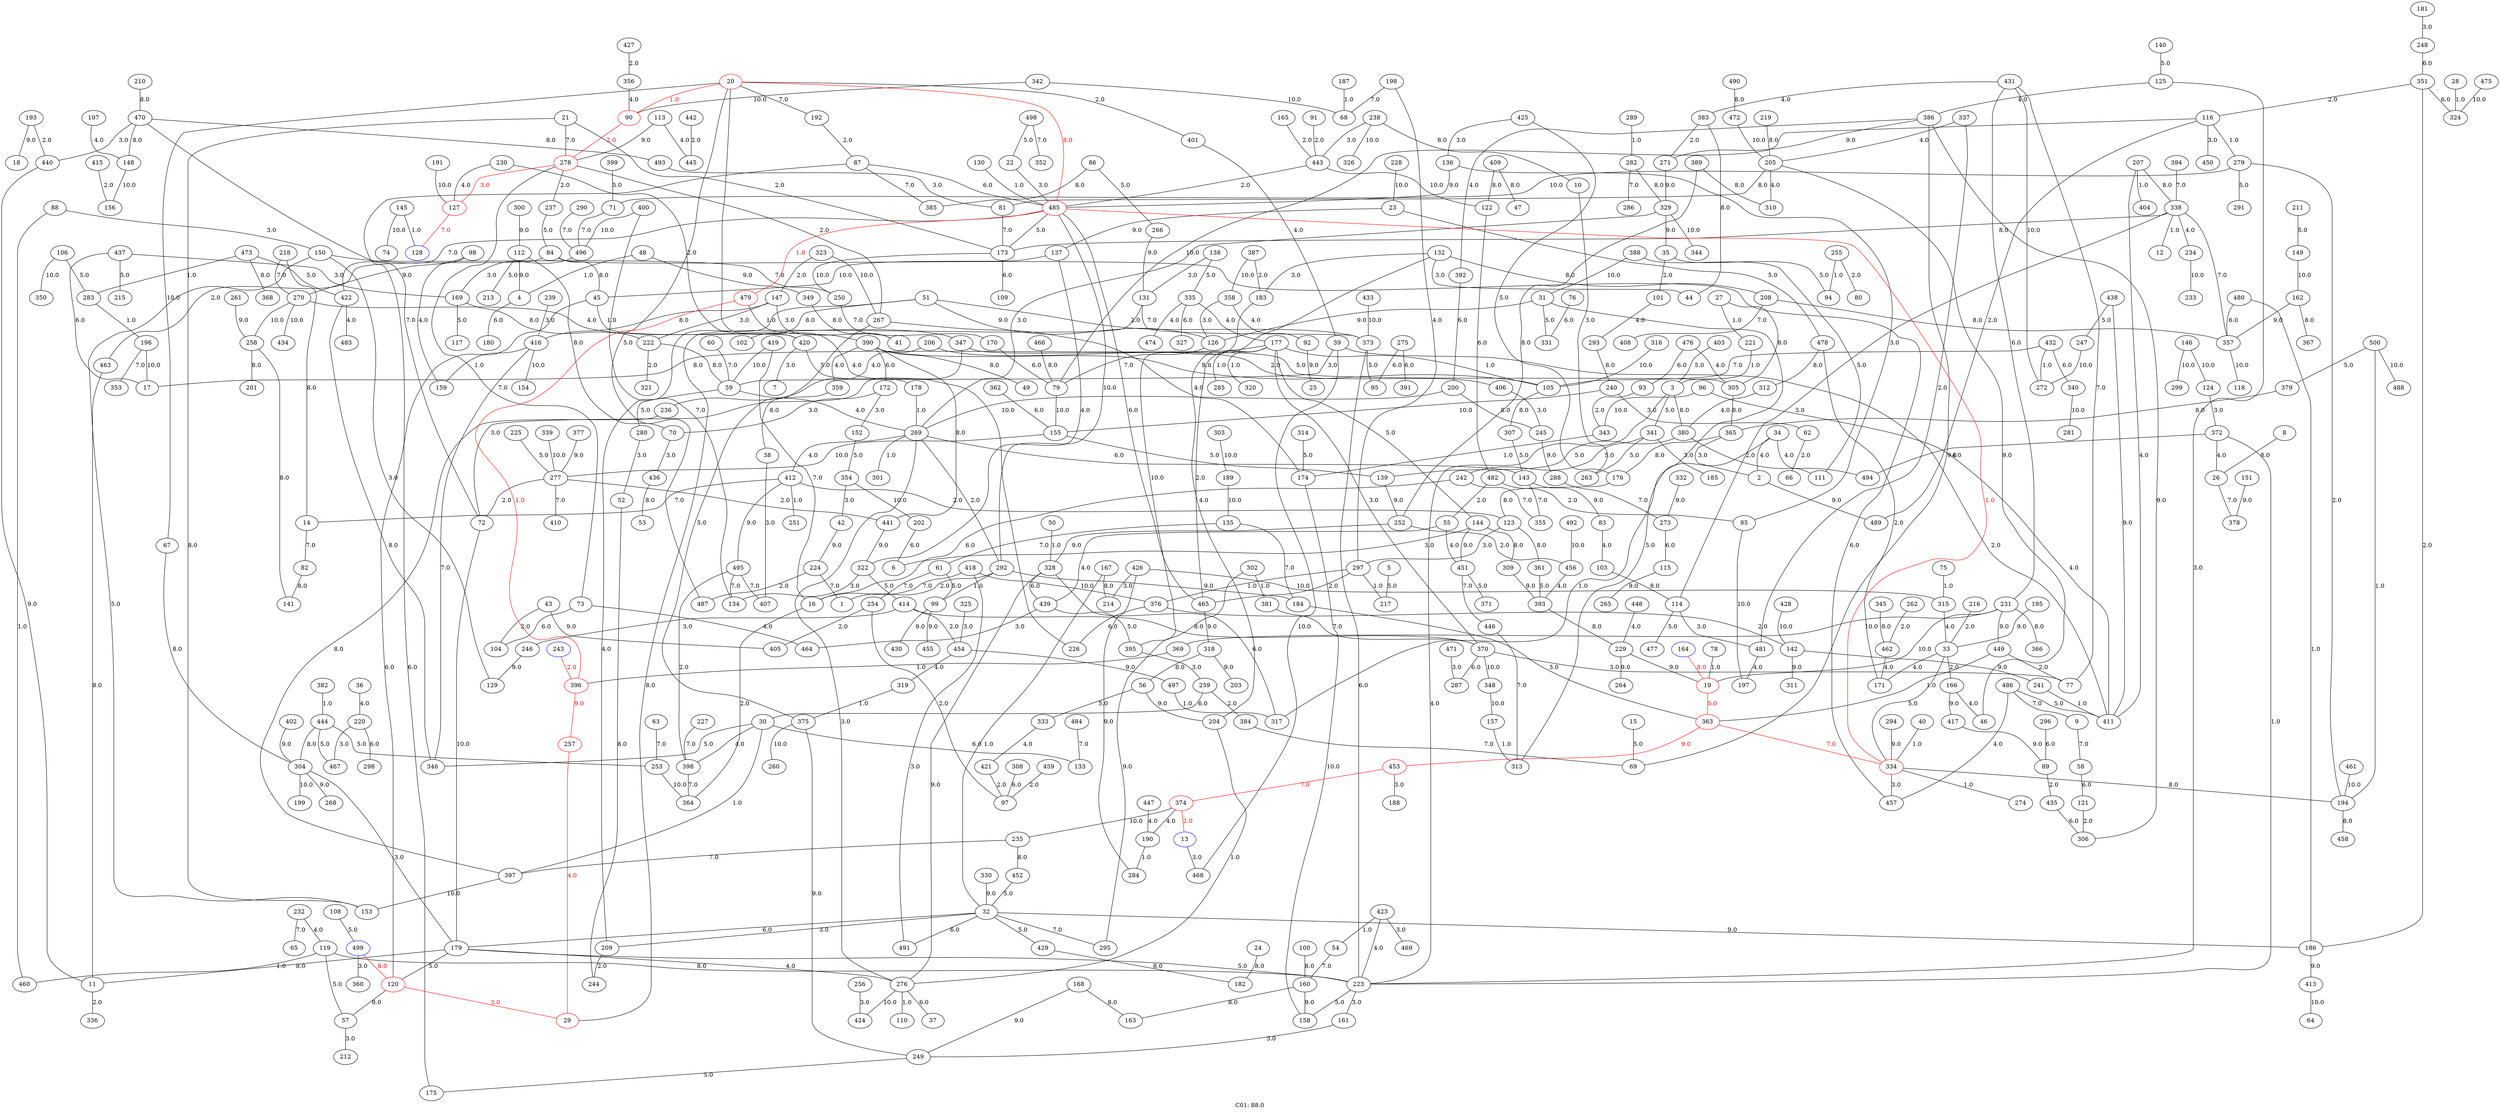 strict graph G {
  label="C01: 88.0";
  1 [ ];
  2 [ ];
  3 [ ];
  4 [ ];
  5 [ ];
  6 [ ];
  7 [ ];
  8 [ ];
  9 [ ];
  10 [ ];
  11 [ ];
  12 [ ];
  13 [ color="blue" ];
  14 [ ];
  15 [ ];
  16 [ ];
  17 [ ];
  18 [ ];
  19 [ color="red" ];
  20 [ color="red" ];
  21 [ ];
  22 [ ];
  23 [ ];
  24 [ ];
  25 [ ];
  26 [ ];
  27 [ ];
  28 [ ];
  29 [ color="red" ];
  30 [ ];
  31 [ ];
  32 [ ];
  33 [ ];
  34 [ ];
  35 [ ];
  36 [ ];
  37 [ ];
  38 [ ];
  39 [ ];
  40 [ ];
  41 [ ];
  42 [ ];
  43 [ ];
  44 [ ];
  45 [ ];
  46 [ ];
  47 [ ];
  48 [ ];
  49 [ ];
  50 [ ];
  51 [ ];
  52 [ ];
  53 [ ];
  54 [ ];
  55 [ ];
  56 [ ];
  57 [ ];
  58 [ ];
  59 [ ];
  60 [ ];
  61 [ ];
  62 [ ];
  63 [ ];
  64 [ ];
  65 [ ];
  66 [ ];
  67 [ ];
  68 [ ];
  69 [ ];
  70 [ ];
  71 [ ];
  72 [ ];
  73 [ ];
  74 [ ];
  75 [ ];
  76 [ ];
  77 [ ];
  78 [ ];
  79 [ ];
  80 [ ];
  81 [ ];
  82 [ ];
  83 [ ];
  84 [ ];
  85 [ ];
  86 [ ];
  87 [ ];
  88 [ ];
  89 [ ];
  90 [ color="red" ];
  91 [ ];
  92 [ ];
  93 [ ];
  94 [ ];
  95 [ ];
  96 [ ];
  97 [ ];
  98 [ ];
  99 [ ];
  100 [ ];
  101 [ ];
  102 [ ];
  103 [ ];
  104 [ ];
  105 [ ];
  106 [ ];
  107 [ ];
  108 [ ];
  109 [ ];
  110 [ ];
  111 [ ];
  112 [ ];
  113 [ ];
  114 [ ];
  115 [ ];
  116 [ ];
  117 [ ];
  118 [ ];
  119 [ ];
  120 [ color="red" ];
  121 [ ];
  122 [ ];
  123 [ ];
  124 [ ];
  125 [ ];
  126 [ ];
  127 [ color="red" ];
  128 [ color="blue" ];
  129 [ ];
  130 [ ];
  131 [ ];
  132 [ ];
  133 [ ];
  134 [ ];
  135 [ ];
  136 [ ];
  137 [ ];
  138 [ ];
  139 [ ];
  140 [ ];
  141 [ ];
  142 [ ];
  143 [ ];
  144 [ ];
  145 [ ];
  146 [ ];
  147 [ ];
  148 [ ];
  149 [ ];
  150 [ ];
  151 [ ];
  152 [ ];
  153 [ ];
  154 [ ];
  155 [ ];
  156 [ ];
  157 [ ];
  158 [ ];
  159 [ ];
  160 [ ];
  161 [ ];
  162 [ ];
  163 [ ];
  164 [ color="blue" ];
  165 [ ];
  166 [ ];
  167 [ ];
  168 [ ];
  169 [ ];
  170 [ ];
  171 [ ];
  172 [ ];
  173 [ ];
  174 [ ];
  175 [ ];
  176 [ ];
  177 [ ];
  178 [ ];
  179 [ ];
  180 [ ];
  181 [ ];
  182 [ ];
  183 [ ];
  184 [ ];
  185 [ ];
  186 [ ];
  187 [ ];
  188 [ ];
  189 [ ];
  190 [ ];
  191 [ ];
  192 [ ];
  193 [ ];
  194 [ ];
  195 [ ];
  196 [ ];
  197 [ ];
  198 [ ];
  199 [ ];
  200 [ ];
  201 [ ];
  202 [ ];
  203 [ ];
  204 [ ];
  205 [ ];
  206 [ ];
  207 [ ];
  208 [ ];
  209 [ ];
  210 [ ];
  211 [ ];
  212 [ ];
  213 [ ];
  214 [ ];
  215 [ ];
  216 [ ];
  217 [ ];
  218 [ ];
  219 [ ];
  220 [ ];
  221 [ ];
  222 [ ];
  223 [ ];
  224 [ ];
  225 [ ];
  226 [ ];
  227 [ ];
  228 [ ];
  229 [ ];
  230 [ ];
  231 [ ];
  232 [ ];
  233 [ ];
  234 [ ];
  235 [ ];
  236 [ ];
  237 [ ];
  238 [ ];
  239 [ ];
  240 [ ];
  241 [ ];
  242 [ ];
  243 [ color="blue" ];
  244 [ ];
  245 [ ];
  246 [ ];
  247 [ ];
  248 [ ];
  249 [ ];
  250 [ ];
  251 [ ];
  252 [ ];
  253 [ ];
  254 [ ];
  255 [ ];
  256 [ ];
  257 [ color="red" ];
  258 [ ];
  259 [ ];
  260 [ ];
  261 [ ];
  262 [ ];
  263 [ ];
  264 [ ];
  265 [ ];
  266 [ ];
  267 [ ];
  268 [ ];
  269 [ ];
  270 [ ];
  271 [ ];
  272 [ ];
  273 [ ];
  274 [ ];
  275 [ ];
  276 [ ];
  277 [ ];
  278 [ color="red" ];
  279 [ ];
  280 [ ];
  281 [ ];
  282 [ ];
  283 [ ];
  284 [ ];
  285 [ ];
  286 [ ];
  287 [ ];
  288 [ ];
  289 [ ];
  290 [ ];
  291 [ ];
  292 [ ];
  293 [ ];
  294 [ ];
  295 [ ];
  296 [ ];
  297 [ ];
  298 [ ];
  299 [ ];
  300 [ ];
  301 [ ];
  302 [ ];
  303 [ ];
  304 [ ];
  305 [ ];
  306 [ ];
  307 [ ];
  308 [ ];
  309 [ ];
  310 [ ];
  311 [ ];
  312 [ ];
  313 [ ];
  314 [ ];
  315 [ ];
  316 [ ];
  317 [ ];
  318 [ ];
  319 [ ];
  320 [ ];
  321 [ ];
  322 [ ];
  323 [ ];
  324 [ ];
  325 [ ];
  326 [ ];
  327 [ ];
  328 [ ];
  329 [ ];
  330 [ ];
  331 [ ];
  332 [ ];
  333 [ ];
  334 [ color="red" ];
  335 [ ];
  336 [ ];
  337 [ ];
  338 [ ];
  339 [ ];
  340 [ ];
  341 [ ];
  342 [ ];
  343 [ ];
  344 [ ];
  345 [ ];
  346 [ ];
  347 [ ];
  348 [ ];
  349 [ ];
  350 [ ];
  351 [ ];
  352 [ ];
  353 [ ];
  354 [ ];
  355 [ ];
  356 [ ];
  357 [ ];
  358 [ ];
  359 [ ];
  360 [ ];
  361 [ ];
  362 [ ];
  363 [ color="red" ];
  364 [ ];
  365 [ ];
  366 [ ];
  367 [ ];
  368 [ ];
  369 [ ];
  370 [ ];
  371 [ ];
  372 [ ];
  373 [ ];
  374 [ color="red" ];
  375 [ ];
  376 [ ];
  377 [ ];
  378 [ ];
  379 [ ];
  380 [ ];
  381 [ ];
  382 [ ];
  383 [ ];
  384 [ ];
  385 [ ];
  386 [ ];
  387 [ ];
  388 [ ];
  389 [ ];
  390 [ ];
  391 [ ];
  392 [ ];
  393 [ ];
  394 [ ];
  395 [ ];
  396 [ color="red" ];
  397 [ ];
  398 [ ];
  399 [ ];
  400 [ ];
  401 [ ];
  402 [ ];
  403 [ ];
  404 [ ];
  405 [ ];
  406 [ ];
  407 [ ];
  408 [ ];
  409 [ ];
  410 [ ];
  411 [ ];
  412 [ ];
  413 [ ];
  414 [ ];
  415 [ ];
  416 [ ];
  417 [ ];
  418 [ ];
  419 [ ];
  420 [ ];
  421 [ ];
  422 [ ];
  423 [ ];
  424 [ ];
  425 [ ];
  426 [ ];
  427 [ ];
  428 [ ];
  429 [ ];
  430 [ ];
  431 [ ];
  432 [ ];
  433 [ ];
  434 [ ];
  435 [ ];
  436 [ ];
  437 [ ];
  438 [ ];
  439 [ ];
  440 [ ];
  441 [ ];
  442 [ ];
  443 [ ];
  444 [ ];
  445 [ ];
  446 [ ];
  447 [ ];
  448 [ ];
  449 [ ];
  450 [ ];
  451 [ ];
  452 [ ];
  453 [ color="red" ];
  454 [ ];
  455 [ ];
  456 [ ];
  457 [ ];
  458 [ ];
  459 [ ];
  460 [ ];
  461 [ ];
  462 [ ];
  463 [ ];
  464 [ ];
  465 [ ];
  466 [ ];
  467 [ ];
  468 [ ];
  469 [ ];
  470 [ ];
  471 [ ];
  472 [ ];
  473 [ ];
  474 [ ];
  475 [ ];
  476 [ ];
  477 [ ];
  478 [ ];
  479 [ color="red" ];
  480 [ ];
  481 [ ];
  482 [ ];
  483 [ ];
  484 [ ];
  485 [ color="red" ];
  486 [ ];
  487 [ ];
  488 [ ];
  489 [ ];
  490 [ ];
  491 [ ];
  492 [ ];
  493 [ ];
  494 [ ];
  495 [ ];
  496 [ ];
  497 [ ];
  498 [ ];
  499 [ color="blue" ];
  500 [ ];
  485 -- 292 [ label="10.0" ];
  269 -- 292 [ label="2.0" ];
  485 -- 334 [ color="red" fontcolor="red" label="1.0" ];
  294 -- 334 [ label="9.0" ];
  485 -- 465 [ label="6.0" ];
  485 -- 173 [ label="5.0" ];
  269 -- 276 [ label="3.0" ];
  334 -- 194 [ label="8.0" ];
  179 -- 276 [ label="4.0" ];
  328 -- 276 [ label="9.0" ];
  177 -- 465 [ label="2.0" ];
  335 -- 177 [ label="4.0" ];
  179 -- 223 [ label="5.0" ];
  338 -- 173 [ label="8.0" ];
  304 -- 179 [ label="3.0" ];
  72 -- 179 [ label="10.0" ];
  443 -- 485 [ label="2.0" ];
  3 -- 223 [ label="4.0" ];
  470 -- 72 [ label="7.0" ];
  423 -- 223 [ label="4.0" ];
  338 -- 357 [ label="7.0" ];
  32 -- 179 [ label="6.0" ];
  177 -- 105 [ label="1.0" ];
  32 -- 209 [ label="3.0" ];
  194 -- 458 [ label="8.0" ];
  177 -- 144 [ label="5.0" ];
  21 -- 173 [ label="2.0" ];
  32 -- 186 [ label="9.0" ];
  485 -- 479 [ color="red" fontcolor="red" label="1.0" ];
  485 -- 422 [ label="7.0" ];
  292 -- 99 [ label="1.0" ];
  59 -- 269 [ label="4.0" ];
  347 -- 72 [ label="3.0" ];
  470 -- 440 [ label="3.0" ];
  422 -- 346 [ label="8.0" ];
  470 -- 148 [ label="8.0" ];
  329 -- 269 [ label="3.0" ];
  480 -- 357 [ label="6.0" ];
  271 -- 329 [ label="9.0" ];
  270 -- 347 [ label="4.0" ];
  443 -- 122 [ label="10.0" ];
  485 -- 20 [ color="red" fontcolor="red" label="8.0" ];
  432 -- 105 [ label="7.0" ];
  3 -- 380 [ label="8.0" ];
  179 -- 120 [ label="5.0" ];
  87 -- 485 [ label="6.0" ];
  222 -- 59 [ label="8.0" ];
  21 -- 278 [ label="7.0" ];
  278 -- 73 [ label="7.0" ];
  39 -- 59 [ label="3.0" ];
  297 -- 465 [ label="2.0" ];
  61 -- 99 [ label="5.0" ];
  277 -- 72 [ label="2.0" ];
  363 -- 334 [ color="red" fontcolor="red" label="7.0" ];
  19 -- 363 [ color="red" fontcolor="red" label="5.0" ];
  479 -- 390 [ label="1.0" ];
  473 -- 422 [ label="5.0" ];
  419 -- 59 [ label="10.0" ];
  33 -- 334 [ label="5.0" ];
  173 -- 250 [ label="10.0" ];
  499 -- 120 [ color="red" fontcolor="red" label="8.0" ];
  269 -- 412 [ label="4.0" ];
  113 -- 278 [ label="9.0" ];
  169 -- 222 [ label="8.0" ];
  33 -- 171 [ label="4.0" ];
  200 -- 269 [ label="10.0" ];
  372 -- 223 [ label="1.0" ];
  335 -- 327 [ label="6.0" ];
  162 -- 357 [ label="9.0" ];
  150 -- 250 [ label="7.0" ];
  204 -- 276 [ label="1.0" ];
  61 -- 254 [ label="7.0" ];
  390 -- 172 [ label="6.0" ];
  444 -- 304 [ label="8.0" ];
  473 -- 368 [ label="8.0" ];
  125 -- 223 [ label="3.0" ];
  412 -- 495 [ label="9.0" ];
  373 -- 223 [ label="6.0" ];
  124 -- 372 [ label="3.0" ];
  402 -- 304 [ label="9.0" ];
  254 -- 405 [ label="2.0" ];
  207 -- 338 [ label="8.0" ];
  382 -- 444 [ label="1.0" ];
  282 -- 329 [ label="8.0" ];
  462 -- 171 [ label="4.0" ];
  87 -- 385 [ label="7.0" ];
  177 -- 370 [ label="3.0" ];
  381 -- 370 [ label="7.0" ];
  277 -- 410 [ label="7.0" ];
  370 -- 348 [ label="10.0" ];
  270 -- 258 [ label="10.0" ];
  207 -- 411 [ label="4.0" ];
  372 -- 26 [ label="4.0" ];
  45 -- 120 [ label="6.0" ];
  315 -- 33 [ label="4.0" ];
  56 -- 204 [ label="9.0" ];
  123 -- 297 [ label="3.0" ];
  173 -- 109 [ label="6.0" ];
  178 -- 269 [ label="1.0" ];
  420 -- 178 [ label="5.0" ];
  198 -- 297 [ label="4.0" ];
  51 -- 209 [ label="4.0" ];
  444 -- 467 [ label="5.0" ];
  334 -- 457 [ label="3.0" ];
  496 -- 169 [ label="3.0" ];
  416 -- 346 [ label="7.0" ];
  73 -- 104 [ label="6.0" ];
  278 -- 267 [ label="2.0" ];
  33 -- 166 [ label="2.0" ];
  137 -- 45 [ label="10.0" ];
  267 -- 375 [ label="5.0" ];
  123 -- 361 [ label="8.0" ];
  81 -- 173 [ label="7.0" ];
  276 -- 424 [ label="10.0" ];
  107 -- 148 [ label="4.0" ];
  200 -- 245 [ label="8.0" ];
  30 -- 346 [ label="5.0" ];
  146 -- 124 [ label="10.0" ];
  390 -- 359 [ label="4.0" ];
  221 -- 3 [ label="1.0" ];
  149 -- 162 [ label="10.0" ];
  500 -- 194 [ label="1.0" ];
  330 -- 32 [ label="9.0" ];
  278 -- 127 [ color="red" fontcolor="red" label="3.0" ];
  495 -- 134 [ label="7.0" ];
  363 -- 453 [ color="red" fontcolor="red" label="9.0" ];
  270 -- 434 [ label="10.0" ];
  406 -- 245 [ label="3.0" ];
  26 -- 378 [ label="7.0" ];
  155 -- 277 [ label="10.0" ];
  30 -- 398 [ label="4.0" ];
  60 -- 59 [ label="7.0" ];
  210 -- 470 [ label="8.0" ];
  151 -- 378 [ label="9.0" ];
  254 -- 97 [ label="2.0" ];
  414 -- 370 [ label="8.0" ];
  3 -- 341 [ label="5.0" ];
  23 -- 137 [ label="9.0" ];
  71 -- 496 [ label="7.0" ];
  348 -- 157 [ label="10.0" ];
  292 -- 184 [ label="9.0" ];
  289 -- 282 [ label="1.0" ];
  198 -- 68 [ label="7.0" ];
  409 -- 122 [ label="8.0" ];
  147 -- 222 [ label="3.0" ];
  119 -- 223 [ label="8.0" ];
  370 -- 287 [ label="6.0" ];
  245 -- 288 [ label="9.0" ];
  51 -- 126 [ label="9.0" ];
  40 -- 334 [ label="1.0" ];
  392 -- 200 [ label="6.0" ];
  186 -- 413 [ label="9.0" ];
  166 -- 417 [ label="9.0" ];
  32 -- 429 [ label="5.0" ];
  91 -- 443 [ label="2.0" ];
  403 -- 3 [ label="5.0" ];
  318 -- 56 [ label="8.0" ];
  205 -- 81 [ label="8.0" ];
  335 -- 474 [ label="4.0" ];
  138 -- 335 [ label="5.0" ];
  227 -- 398 [ label="7.0" ];
  351 -- 186 [ label="2.0" ];
  373 -- 95 [ label="5.0" ];
  444 -- 253 [ label="5.0" ];
  417 -- 89 [ label="9.0" ];
  144 -- 6 [ label="3.0" ];
  207 -- 404 [ label="1.0" ];
  380 -- 494 [ label="2.0" ];
  229 -- 19 [ label="9.0" ];
  375 -- 249 [ label="9.0" ];
  258 -- 201 [ label="8.0" ];
  238 -- 443 [ label="3.0" ];
  429 -- 182 [ label="8.0" ];
  414 -- 454 [ label="2.0" ];
  452 -- 32 [ label="5.0" ];
  39 -- 468 [ label="10.0" ];
  147 -- 41 [ label="3.0" ];
  138 -- 131 [ label="3.0" ];
  127 -- 128 [ color="red" fontcolor="red" label="7.0" ];
  119 -- 460 [ label="1.0" ];
  432 -- 340 [ label="6.0" ];
  413 -- 64 [ label="10.0" ];
  249 -- 175 [ label="5.0" ];
  232 -- 119 [ label="4.0" ];
  432 -- 272 [ label="1.0" ];
  232 -- 65 [ label="7.0" ];
  146 -- 299 [ label="10.0" ];
  177 -- 17 [ label="8.0" ];
  473 -- 283 [ label="1.0" ];
  144 -- 451 [ label="9.0" ];
  383 -- 271 [ label="2.0" ];
  238 -- 10 [ label="8.0" ];
  499 -- 360 [ label="3.0" ];
  322 -- 134 [ label="3.0" ];
  135 -- 61 [ label="7.0" ];
  437 -- 17 [ label="6.0" ];
  189 -- 135 [ label="10.0" ];
  323 -- 147 [ label="2.0" ];
  27 -- 221 [ label="1.0" ];
  229 -- 264 [ label="9.0" ];
  122 -- 482 [ label="6.0" ];
  454 -- 319 [ label="4.0" ];
  32 -- 491 [ label="6.0" ];
  231 -- 19 [ label="10.0" ];
  386 -- 271 [ label="9.0" ];
  22 -- 485 [ label="3.0" ];
  338 -- 234 [ label="4.0" ];
  205 -- 310 [ label="4.0" ];
  493 -- 81 [ label="3.0" ];
  453 -- 374 [ color="red" fontcolor="red" label="7.0" ];
  398 -- 364 [ label="7.0" ];
  67 -- 304 [ label="8.0" ];
  202 -- 6 [ label="6.0" ];
  31 -- 126 [ label="9.0" ];
  248 -- 351 [ label="6.0" ];
  459 -- 97 [ label="2.0" ];
  136 -- 485 [ label="9.0" ];
  96 -- 411 [ label="4.0" ];
  416 -- 154 [ label="10.0" ];
  267 -- 174 [ label="4.0" ];
  235 -- 452 [ label="8.0" ];
  43 -- 405 [ label="9.0" ];
  454 -- 497 [ label="9.0" ];
  216 -- 33 [ label="2.0" ];
  338 -- 114 [ label="3.0" ];
  276 -- 110 [ label="1.0" ];
  328 -- 317 [ label="6.0" ];
  401 -- 39 [ label="4.0" ];
  99 -- 430 [ label="9.0" ];
  34 -- 317 [ label="1.0" ];
  275 -- 95 [ label="6.0" ];
  500 -- 488 [ label="10.0" ];
  30 -- 397 [ label="1.0" ];
  103 -- 114 [ label="8.0" ];
  172 -- 70 [ label="3.0" ];
  50 -- 328 [ label="1.0" ];
  283 -- 196 [ label="1.0" ];
  471 -- 287 [ label="3.0" ];
  370 -- 77 [ label="3.0" ];
  338 -- 12 [ label="1.0" ];
  114 -- 477 [ label="5.0" ];
  357 -- 118 [ label="10.0" ];
  209 -- 244 [ label="2.0" ];
  167 -- 32 [ label="1.0" ];
  328 -- 439 [ label="6.0" ];
  393 -- 229 [ label="8.0" ];
  98 -- 270 [ label="9.0" ];
  351 -- 116 [ label="2.0" ];
  374 -- 190 [ label="4.0" ];
  172 -- 152 [ label="3.0" ];
  240 -- 155 [ label="10.0" ];
  288 -- 273 [ label="7.0" ];
  78 -- 19 [ label="1.0" ];
  193 -- 440 [ label="2.0" ];
  63 -- 253 [ label="7.0" ];
  84 -- 457 [ label="6.0" ];
  500 -- 379 [ label="5.0" ];
  423 -- 54 [ label="1.0" ];
  308 -- 97 [ label="6.0" ];
  453 -- 188 [ label="3.0" ];
  83 -- 103 [ label="4.0" ];
  386 -- 306 [ label="9.0" ];
  56 -- 333 [ label="5.0" ];
  252 -- 328 [ label="9.0" ];
  10 -- 263 [ label="3.0" ];
  439 -- 395 [ label="5.0" ];
  208 -- 357 [ label="8.0" ];
  112 -- 70 [ label="8.0" ];
  297 -- 376 [ label="1.0" ];
  231 -- 369 [ label="10.0" ];
  16 -- 364 [ label="2.0" ];
  208 -- 408 [ label="7.0" ];
  73 -- 464 [ label="4.0" ];
  276 -- 37 [ label="6.0" ];
  126 -- 79 [ label="7.0" ];
  247 -- 272 [ label="10.0" ];
  34 -- 2 [ label="4.0" ];
  448 -- 229 [ label="4.0" ];
  239 -- 416 [ label="3.0" ];
  293 -- 240 [ label="8.0" ];
  377 -- 277 [ label="9.0" ];
  433 -- 373 [ label="10.0" ];
  376 -- 142 [ label="2.0" ];
  70 -- 436 [ label="3.0" ];
  32 -- 295 [ label="7.0" ];
  98 -- 159 [ label="4.0" ];
  191 -- 127 [ label="10.0" ];
  142 -- 311 [ label="9.0" ];
  31 -- 313 [ label="5.0" ];
  431 -- 231 [ label="6.0" ];
  13 -- 468 [ label="3.0" ];
  304 -- 268 [ label="9.0" ];
  261 -- 258 [ label="9.0" ];
  174 -- 158 [ label="10.0" ];
  418 -- 491 [ label="3.0" ];
  177 -- 320 [ label="1.0" ];
  351 -- 324 [ label="6.0" ];
  237 -- 84 [ label="5.0" ];
  451 -- 371 [ label="5.0" ];
  438 -- 247 [ label="5.0" ];
  436 -- 53 [ label="8.0" ];
  148 -- 156 [ label="10.0" ];
  302 -- 381 [ label="1.0" ];
  329 -- 35 [ label="9.0" ];
  30 -- 133 [ label="6.0" ];
  31 -- 331 [ label="5.0" ];
  35 -- 94 [ label="5.0" ];
  34 -- 111 [ label="4.0" ];
  86 -- 385 [ label="8.0" ];
  99 -- 455 [ label="9.0" ];
  206 -- 406 [ label="2.0" ];
  8 -- 26 [ label="8.0" ];
  466 -- 79 [ label="8.0" ];
  55 -- 439 [ label="4.0" ];
  362 -- 155 [ label="6.0" ];
  143 -- 83 [ label="9.0" ];
  155 -- 139 [ label="5.0" ];
  394 -- 338 [ label="7.0" ];
  164 -- 19 [ color="red" fontcolor="red" label="8.0" ];
  300 -- 112 [ label="9.0" ];
  90 -- 278 [ color="red" fontcolor="red" label="2.0" ];
  145 -- 128 [ label="1.0" ];
  113 -- 445 [ label="4.0" ];
  426 -- 315 [ label="10.0" ];
  273 -- 115 [ label="6.0" ];
  312 -- 380 [ label="4.0" ];
  152 -- 354 [ label="5.0" ];
  121 -- 306 [ label="2.0" ];
  136 -- 85 [ label="3.0" ];
  85 -- 197 [ label="10.0" ];
  369 -- 396 [ label="1.0" ];
  231 -- 449 [ label="9.0" ];
  456 -- 393 [ label="4.0" ];
  316 -- 105 [ label="10.0" ];
  51 -- 102 [ label="8.0" ];
  179 -- 11 [ label="8.0" ];
  341 -- 242 [ label="5.0" ];
  255 -- 94 [ label="1.0" ];
  390 -- 49 [ label="8.0" ];
  358 -- 126 [ label="3.0" ];
  399 -- 71 [ label="5.0" ];
  358 -- 92 [ label="4.0" ];
  143 -- 355 [ label="7.0" ];
  359 -- 38 [ label="8.0" ];
  325 -- 454 [ label="3.0" ];
  423 -- 469 [ label="3.0" ];
  478 -- 312 [ label="8.0" ];
  262 -- 462 [ label="2.0" ];
  345 -- 462 [ label="8.0" ];
  211 -- 149 [ label="5.0" ];
  86 -- 266 [ label="5.0" ];
  21 -- 153 [ label="8.0" ];
  169 -- 117 [ label="5.0" ];
  414 -- 246 [ label="3.0" ];
  415 -- 156 [ label="2.0" ];
  168 -- 249 [ label="9.0" ];
  390 -- 441 [ label="8.0" ];
  35 -- 101 [ label="2.0" ];
  105 -- 307 [ label="8.0" ];
  461 -- 194 [ label="10.0" ];
  120 -- 57 [ label="8.0" ];
  140 -- 125 [ label="5.0" ];
  420 -- 7 [ label="3.0" ];
  297 -- 217 [ label="1.0" ];
  422 -- 483 [ label="4.0" ];
  486 -- 457 [ label="4.0" ];
  115 -- 265 [ label="9.0" ];
  386 -- 69 [ label="9.0" ];
  225 -- 277 [ label="5.0" ];
  472 -- 205 [ label="10.0" ];
  170 -- 79 [ label="6.0" ];
  484 -- 133 [ label="7.0" ];
  259 -- 30 [ label="6.0" ];
  240 -- 62 [ label="3.0" ];
  388 -- 31 [ label="10.0" ];
  365 -- 2 [ label="3.0" ];
  228 -- 23 [ label="10.0" ];
  183 -- 395 [ label="10.0" ];
  20 -- 226 [ label="4.0" ];
  120 -- 29 [ color="red" fontcolor="red" label="3.0" ];
  290 -- 496 [ label="7.0" ];
  259 -- 384 [ label="2.0" ];
  230 -- 420 [ label="2.0" ];
  356 -- 90 [ label="4.0" ];
  309 -- 393 [ label="9.0" ];
  108 -- 499 [ label="5.0" ];
  292 -- 1 [ label="2.0" ];
  339 -- 277 [ label="10.0" ];
  106 -- 283 [ label="5.0" ];
  160 -- 158 [ label="9.0" ];
  486 -- 9 [ label="7.0" ];
  428 -- 142 [ label="10.0" ];
  15 -- 69 [ label="5.0" ];
  498 -- 22 [ label="5.0" ];
  142 -- 241 [ label="9.0" ];
  412 -- 14 [ label="7.0" ];
  100 -- 160 [ label="8.0" ];
  342 -- 90 [ label="10.0" ];
  447 -- 190 [ label="4.0" ];
  426 -- 284 [ label="9.0" ];
  20 -- 487 [ label="5.0" ];
  88 -- 460 [ label="1.0" ];
  5 -- 217 [ label="5.0" ];
  59 -- 280 [ label="5.0" ];
  343 -- 174 [ label="1.0" ];
  196 -- 353 [ label="7.0" ];
  304 -- 199 [ label="10.0" ];
  396 -- 257 [ color="red" fontcolor="red" label="9.0" ];
  425 -- 136 [ label="3.0" ];
  92 -- 25 [ label="9.0" ];
  130 -- 485 [ label="1.0" ];
  442 -- 445 [ label="2.0" ];
  176 -- 123 [ label="8.0" ];
  62 -- 66 [ label="2.0" ];
  383 -- 44 [ label="8.0" ];
  27 -- 305 [ label="8.0" ];
  318 -- 203 [ label="9.0" ];
  475 -- 324 [ label="10.0" ];
  400 -- 496 [ label="10.0" ];
  75 -- 315 [ label="1.0" ];
  341 -- 185 [ label="3.0" ];
  258 -- 141 [ label="8.0" ];
  89 -- 435 [ label="2.0" ];
  165 -- 443 [ label="2.0" ];
  314 -- 174 [ label="5.0" ];
  463 -- 11 [ label="8.0" ];
  279 -- 194 [ label="2.0" ];
  481 -- 197 [ label="4.0" ];
  220 -- 467 [ label="3.0" ];
  219 -- 205 [ label="8.0" ];
  490 -- 472 [ label="8.0" ];
  162 -- 367 [ label="8.0" ];
  275 -- 391 [ label="6.0" ];
  112 -- 4 [ label="9.0" ];
  427 -- 356 [ label="2.0" ];
  36 -- 220 [ label="4.0" ];
  437 -- 215 [ label="5.0" ];
  246 -- 129 [ label="9.0" ];
  57 -- 212 [ label="3.0" ];
  9 -- 58 [ label="7.0" ];
  412 -- 251 [ label="1.0" ];
  337 -- 481 [ label="2.0" ];
  375 -- 260 [ label="10.0" ];
  177 -- 285 [ label="1.0" ];
  340 -- 281 [ label="10.0" ];
  106 -- 350 [ label="10.0" ];
  166 -- 46 [ label="4.0" ];
  332 -- 273 [ label="9.0" ];
  224 -- 487 [ label="2.0" ];
  426 -- 214 [ label="3.0" ];
  181 -- 248 [ label="3.0" ];
  236 -- 397 [ label="8.0" ];
  28 -- 324 [ label="1.0" ];
  476 -- 305 [ label="4.0" ];
  20 -- 192 [ label="7.0" ];
  4 -- 180 [ label="6.0" ];
  498 -- 352 [ label="7.0" ];
  116 -- 489 [ label="2.0" ];
  421 -- 97 [ label="2.0" ];
  116 -- 450 [ label="3.0" ];
  329 -- 344 [ label="10.0" ];
  112 -- 213 [ label="5.0" ];
  220 -- 298 [ label="6.0" ];
  76 -- 331 [ label="6.0" ];
  282 -- 286 [ label="7.0" ];
  296 -- 89 [ label="6.0" ];
  222 -- 321 [ label="2.0" ];
  24 -- 182 [ label="8.0" ];
  238 -- 326 [ label="10.0" ];
  160 -- 163 [ label="8.0" ];
  187 -- 68 [ label="1.0" ];
  195 -- 33 [ label="9.0" ];
  492 -- 456 [ label="10.0" ];
  495 -- 407 [ label="7.0" ];
  145 -- 74 [ label="10.0" ];
  42 -- 224 [ label="9.0" ];
  255 -- 80 [ label="2.0" ];
  234 -- 233 [ label="10.0" ];
  11 -- 336 [ label="2.0" ];
  269 -- 301 [ label="1.0" ];
  161 -- 249 [ label="3.0" ];
  256 -- 424 [ label="3.0" ];
  231 -- 366 [ label="8.0" ];
  132 -- 44 [ label="3.0" ];
  52 -- 244 [ label="8.0" ];
  48 -- 4 [ label="1.0" ];
  193 -- 18 [ label="9.0" ];
  82 -- 141 [ label="8.0" ];
  389 -- 252 [ label="8.0" ];
  446 -- 313 [ label="7.0" ];
  218 -- 270 [ label="7.0" ];
  409 -- 47 [ label="8.0" ];
  349 -- 41 [ label="8.0" ];
  334 -- 274 [ label="1.0" ];
  303 -- 189 [ label="10.0" ];
  93 -- 343 [ label="2.0" ];
  387 -- 358 [ label="10.0" ];
  279 -- 291 [ label="5.0" ];
  243 -- 396 [ color="red" fontcolor="red" label="2.0" ];
  242 -- 16 [ label="6.0" ];
  137 -- 322 [ label="4.0" ];
  333 -- 421 [ label="4.0" ];
  257 -- 29 [ color="red" fontcolor="red" label="4.0" ];
  235 -- 397 [ label="7.0" ];
  337 -- 205 [ label="4.0" ];
  478 -- 171 [ label="2.0" ];
  440 -- 11 [ label="9.0" ];
  43 -- 104 [ label="2.0" ];
  241 -- 411 [ label="1.0" ];
  439 -- 464 [ label="3.0" ];
  87 -- 175 [ label="6.0" ];
  412 -- 123 [ label="2.0" ];
  150 -- 153 [ label="5.0" ];
  387 -- 183 [ label="2.0" ];
  253 -- 364 [ label="10.0" ];
  45 -- 420 [ label="1.0" ];
  384 -- 69 [ label="7.0" ];
  480 -- 186 [ label="1.0" ];
  116 -- 79 [ label="10.0" ];
  380 -- 139 [ label="5.0" ];
  157 -- 313 [ label="1.0" ];
  139 -- 252 [ label="9.0" ];
  167 -- 214 [ label="8.0" ];
  135 -- 184 [ label="7.0" ];
  386 -- 392 [ label="4.0" ];
  101 -- 293 [ label="4.0" ];
  390 -- 105 [ label="8.0" ];
  119 -- 57 [ label="5.0" ];
  482 -- 55 [ label="2.0" ];
  389 -- 310 [ label="8.0" ];
  416 -- 159 [ label="1.0" ];
  279 -- 71 [ label="10.0" ];
  51 -- 373 [ label="2.0" ];
  376 -- 226 [ label="6.0" ];
  365 -- 176 [ label="8.0" ];
  278 -- 237 [ label="2.0" ];
  150 -- 129 [ label="3.0" ];
  438 -- 411 [ label="9.0" ];
  54 -- 160 [ label="7.0" ];
  79 -- 155 [ label="10.0" ];
  190 -- 284 [ label="1.0" ];
  223 -- 158 [ label="5.0" ];
  486 -- 411 [ label="5.0" ];
  184 -- 363 [ label="3.0" ];
  125 -- 386 [ label="4.0" ];
  302 -- 295 [ label="9.0" ];
  305 -- 365 [ label="8.0" ];
  497 -- 317 [ label="1.0" ];
  354 -- 202 [ label="10.0" ];
  307 -- 143 [ label="5.0" ];
  132 -- 204 [ label="4.0" ];
  144 -- 309 [ label="8.0" ];
  116 -- 279 [ label="1.0" ];
  322 -- 414 [ label="5.0" ];
  319 -- 375 [ label="1.0" ];
  242 -- 355 [ label="7.0" ];
  88 -- 150 [ label="3.0" ];
  280 -- 52 [ label="3.0" ];
  96 -- 343 [ label="10.0" ];
  196 -- 17 [ label="10.0" ];
  84 -- 463 [ label="2.0" ];
  449 -- 363 [ label="1.0" ];
  451 -- 446 [ label="7.0" ];
  39 -- 411 [ label="2.0" ];
  38 -- 407 [ label="3.0" ];
  323 -- 267 [ label="10.0" ];
  48 -- 349 [ label="9.0" ];
  395 -- 259 [ label="3.0" ];
  397 -- 153 [ label="10.0" ];
  131 -- 373 [ label="7.0" ];
  55 -- 451 [ label="4.0" ];
  418 -- 376 [ label="10.0" ];
  2 -- 489 [ label="9.0" ];
  224 -- 1 [ label="7.0" ];
  354 -- 42 [ label="3.0" ];
  132 -- 183 [ label="3.0" ];
  84 -- 45 [ label="8.0" ];
  347 -- 305 [ label="5.0" ];
  218 -- 14 [ label="8.0" ];
  341 -- 263 [ label="5.0" ];
  449 -- 77 [ label="2.0" ];
  482 -- 85 [ label="2.0" ];
  419 -- 16 [ label="7.0" ];
  23 -- 478 [ label="5.0" ];
  266 -- 131 [ label="9.0" ];
  250 -- 170 [ label="7.0" ];
  58 -- 121 [ label="6.0" ];
  374 -- 13 [ color="red" fontcolor="red" label="2.0" ];
  230 -- 127 [ label="4.0" ];
  465 -- 318 [ label="9.0" ];
  206 -- 236 [ label="4.0" ];
  277 -- 441 [ label="2.0" ];
  14 -- 82 [ label="7.0" ];
  437 -- 169 [ label="3.0" ];
  132 -- 208 [ label="8.0" ];
  20 -- 67 [ label="10.0" ];
  269 -- 143 [ label="6.0" ];
  20 -- 401 [ label="2.0" ];
  131 -- 29 [ label="8.0" ];
  205 -- 46 [ label="9.0" ];
  342 -- 68 [ label="10.0" ];
  361 -- 393 [ label="5.0" ];
  147 -- 416 [ label="8.0" ];
  400 -- 134 [ label="7.0" ];
  388 -- 111 [ label="5.0" ];
  495 -- 398 [ label="2.0" ];
  431 -- 272 [ label="10.0" ];
  192 -- 87 [ label="2.0" ];
  168 -- 163 [ label="8.0" ];
  114 -- 481 [ label="3.0" ];
  476 -- 93 [ label="6.0" ];
  252 -- 456 [ label="2.0" ];
  425 -- 176 [ label="5.0" ];
  418 -- 16 [ label="7.0" ];
  479 -- 396 [ color="red" fontcolor="red" label="1.0" ];
  379 -- 365 [ label="8.0" ];
  470 -- 493 [ label="8.0" ];
  372 -- 494 [ label="4.0" ];
  435 -- 306 [ label="6.0" ];
  431 -- 77 [ label="7.0" ];
  431 -- 383 [ label="4.0" ];
  374 -- 235 [ label="10.0" ];
  223 -- 161 [ label="3.0" ];
  20 -- 90 [ color="red" fontcolor="red" label="1.0" ];
  441 -- 322 [ label="9.0" ];
}
